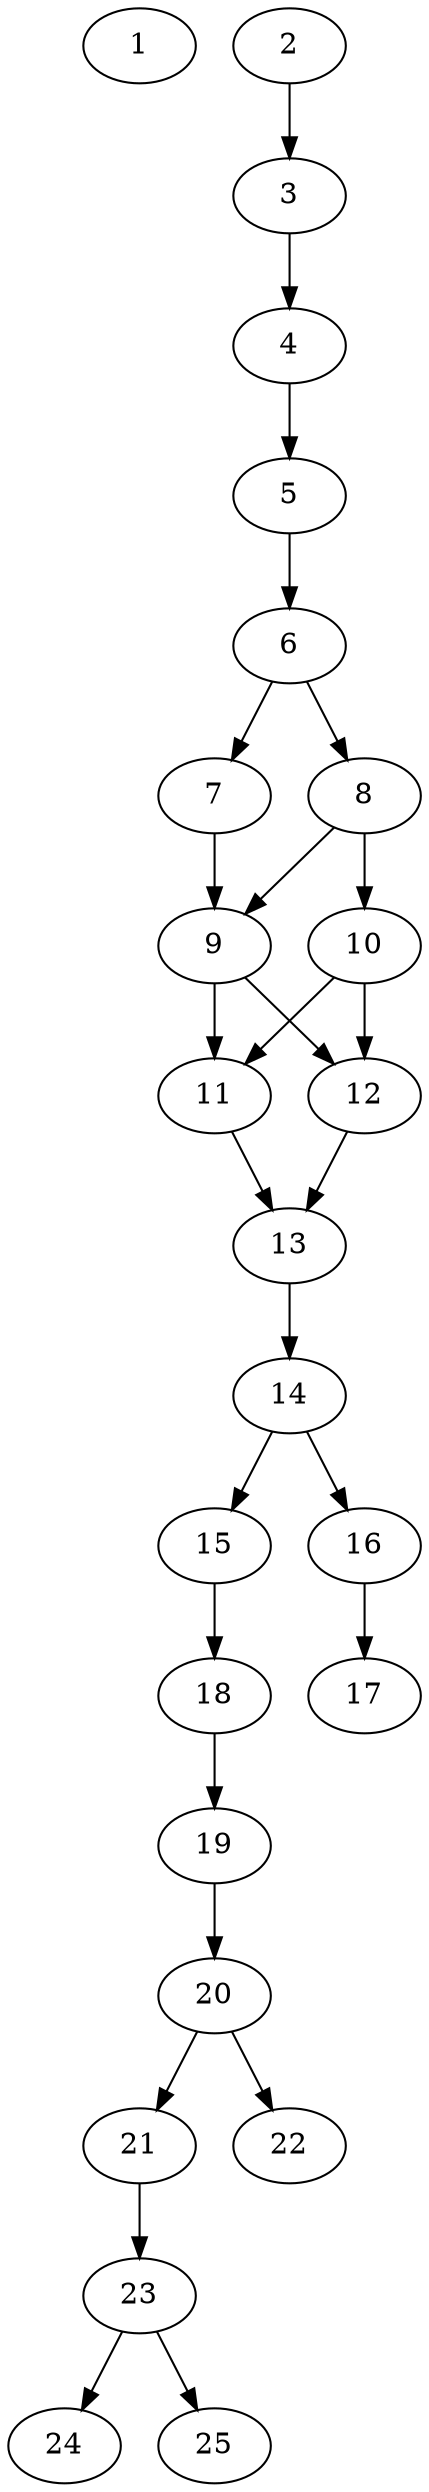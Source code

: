 // DAG automatically generated by daggen at Thu Oct  3 14:00:39 2019
// ./daggen --dot -n 25 --ccr 0.3 --fat 0.3 --regular 0.5 --density 0.7 --mindata 5242880 --maxdata 52428800 
digraph G {
  1 [size="155422720", alpha="0.05", expect_size="46626816"] 
  2 [size="145288533", alpha="0.02", expect_size="43586560"] 
  2 -> 3 [size ="43586560"]
  3 [size="148415147", alpha="0.10", expect_size="44524544"] 
  3 -> 4 [size ="44524544"]
  4 [size="134236160", alpha="0.02", expect_size="40270848"] 
  4 -> 5 [size ="40270848"]
  5 [size="101283840", alpha="0.17", expect_size="30385152"] 
  5 -> 6 [size ="30385152"]
  6 [size="120524800", alpha="0.07", expect_size="36157440"] 
  6 -> 7 [size ="36157440"]
  6 -> 8 [size ="36157440"]
  7 [size="124569600", alpha="0.00", expect_size="37370880"] 
  7 -> 9 [size ="37370880"]
  8 [size="114138453", alpha="0.03", expect_size="34241536"] 
  8 -> 9 [size ="34241536"]
  8 -> 10 [size ="34241536"]
  9 [size="105267200", alpha="0.11", expect_size="31580160"] 
  9 -> 11 [size ="31580160"]
  9 -> 12 [size ="31580160"]
  10 [size="106898773", alpha="0.13", expect_size="32069632"] 
  10 -> 11 [size ="32069632"]
  10 -> 12 [size ="32069632"]
  11 [size="45540693", alpha="0.18", expect_size="13662208"] 
  11 -> 13 [size ="13662208"]
  12 [size="86988800", alpha="0.15", expect_size="26096640"] 
  12 -> 13 [size ="26096640"]
  13 [size="103877973", alpha="0.01", expect_size="31163392"] 
  13 -> 14 [size ="31163392"]
  14 [size="28825600", alpha="0.12", expect_size="8647680"] 
  14 -> 15 [size ="8647680"]
  14 -> 16 [size ="8647680"]
  15 [size="45257387", alpha="0.01", expect_size="13577216"] 
  15 -> 18 [size ="13577216"]
  16 [size="24524800", alpha="0.11", expect_size="7357440"] 
  16 -> 17 [size ="7357440"]
  17 [size="78103893", alpha="0.15", expect_size="23431168"] 
  18 [size="80994987", alpha="0.05", expect_size="24298496"] 
  18 -> 19 [size ="24298496"]
  19 [size="107011413", alpha="0.15", expect_size="32103424"] 
  19 -> 20 [size ="32103424"]
  20 [size="39028053", alpha="0.18", expect_size="11708416"] 
  20 -> 21 [size ="11708416"]
  20 -> 22 [size ="11708416"]
  21 [size="142987947", alpha="0.18", expect_size="42896384"] 
  21 -> 23 [size ="42896384"]
  22 [size="126941867", alpha="0.14", expect_size="38082560"] 
  23 [size="90678613", alpha="0.08", expect_size="27203584"] 
  23 -> 24 [size ="27203584"]
  23 -> 25 [size ="27203584"]
  24 [size="101741227", alpha="0.16", expect_size="30522368"] 
  25 [size="40639147", alpha="0.14", expect_size="12191744"] 
}
